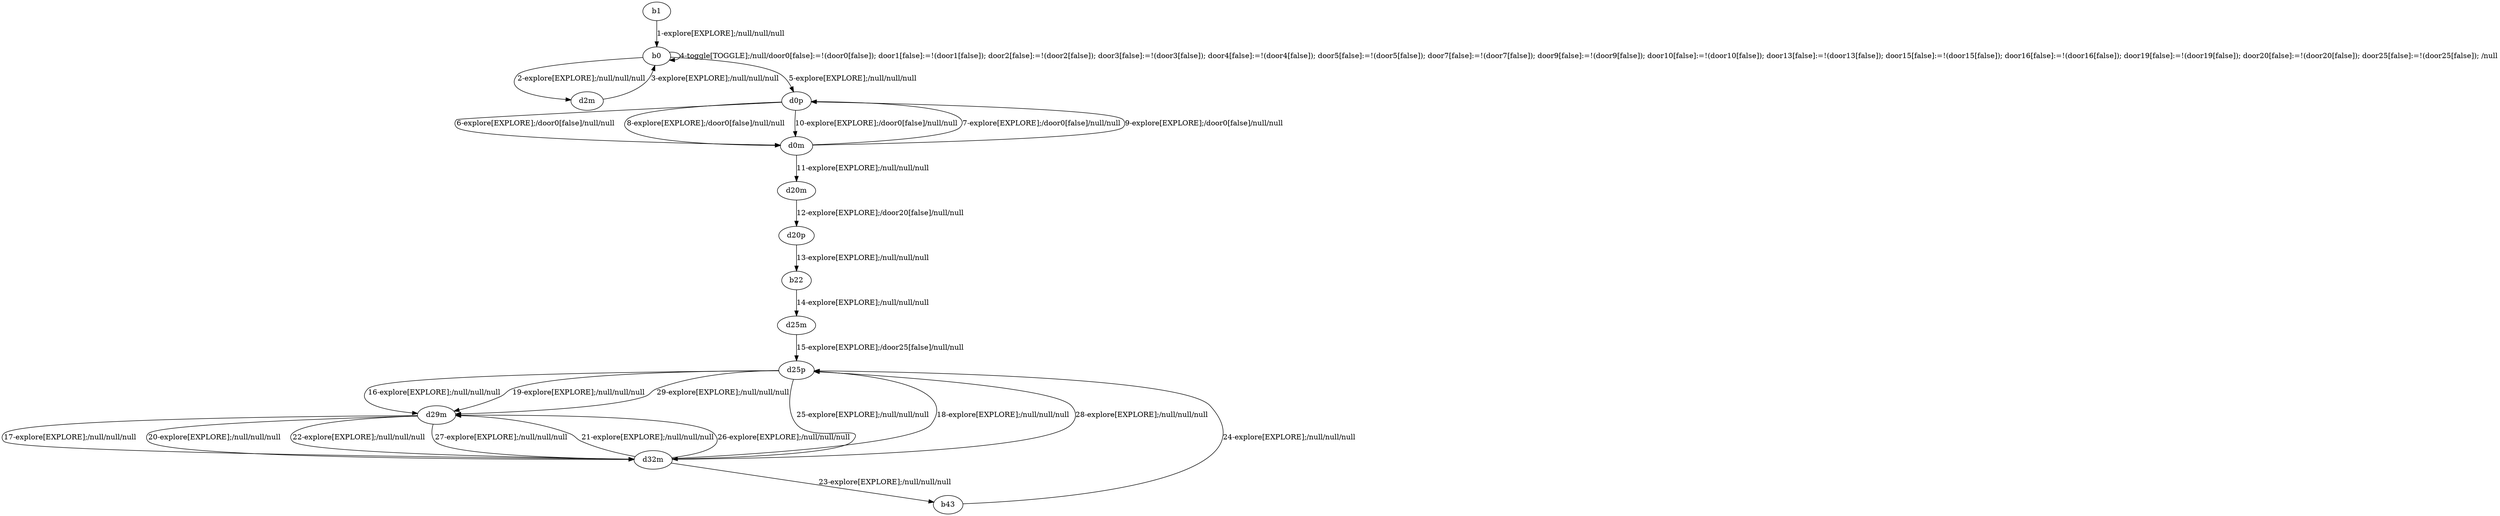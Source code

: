 # Total number of goals covered by this test: 1
# b43 --> d25p

digraph g {
"b1" -> "b0" [label = "1-explore[EXPLORE];/null/null/null"];
"b0" -> "d2m" [label = "2-explore[EXPLORE];/null/null/null"];
"d2m" -> "b0" [label = "3-explore[EXPLORE];/null/null/null"];
"b0" -> "b0" [label = "4-toggle[TOGGLE];/null/door0[false]:=!(door0[false]); door1[false]:=!(door1[false]); door2[false]:=!(door2[false]); door3[false]:=!(door3[false]); door4[false]:=!(door4[false]); door5[false]:=!(door5[false]); door7[false]:=!(door7[false]); door9[false]:=!(door9[false]); door10[false]:=!(door10[false]); door13[false]:=!(door13[false]); door15[false]:=!(door15[false]); door16[false]:=!(door16[false]); door19[false]:=!(door19[false]); door20[false]:=!(door20[false]); door25[false]:=!(door25[false]); /null"];
"b0" -> "d0p" [label = "5-explore[EXPLORE];/null/null/null"];
"d0p" -> "d0m" [label = "6-explore[EXPLORE];/door0[false]/null/null"];
"d0m" -> "d0p" [label = "7-explore[EXPLORE];/door0[false]/null/null"];
"d0p" -> "d0m" [label = "8-explore[EXPLORE];/door0[false]/null/null"];
"d0m" -> "d0p" [label = "9-explore[EXPLORE];/door0[false]/null/null"];
"d0p" -> "d0m" [label = "10-explore[EXPLORE];/door0[false]/null/null"];
"d0m" -> "d20m" [label = "11-explore[EXPLORE];/null/null/null"];
"d20m" -> "d20p" [label = "12-explore[EXPLORE];/door20[false]/null/null"];
"d20p" -> "b22" [label = "13-explore[EXPLORE];/null/null/null"];
"b22" -> "d25m" [label = "14-explore[EXPLORE];/null/null/null"];
"d25m" -> "d25p" [label = "15-explore[EXPLORE];/door25[false]/null/null"];
"d25p" -> "d29m" [label = "16-explore[EXPLORE];/null/null/null"];
"d29m" -> "d32m" [label = "17-explore[EXPLORE];/null/null/null"];
"d32m" -> "d25p" [label = "18-explore[EXPLORE];/null/null/null"];
"d25p" -> "d29m" [label = "19-explore[EXPLORE];/null/null/null"];
"d29m" -> "d32m" [label = "20-explore[EXPLORE];/null/null/null"];
"d32m" -> "d29m" [label = "21-explore[EXPLORE];/null/null/null"];
"d29m" -> "d32m" [label = "22-explore[EXPLORE];/null/null/null"];
"d32m" -> "b43" [label = "23-explore[EXPLORE];/null/null/null"];
"b43" -> "d25p" [label = "24-explore[EXPLORE];/null/null/null"];
"d25p" -> "d32m" [label = "25-explore[EXPLORE];/null/null/null"];
"d32m" -> "d29m" [label = "26-explore[EXPLORE];/null/null/null"];
"d29m" -> "d32m" [label = "27-explore[EXPLORE];/null/null/null"];
"d32m" -> "d25p" [label = "28-explore[EXPLORE];/null/null/null"];
"d25p" -> "d29m" [label = "29-explore[EXPLORE];/null/null/null"];
}